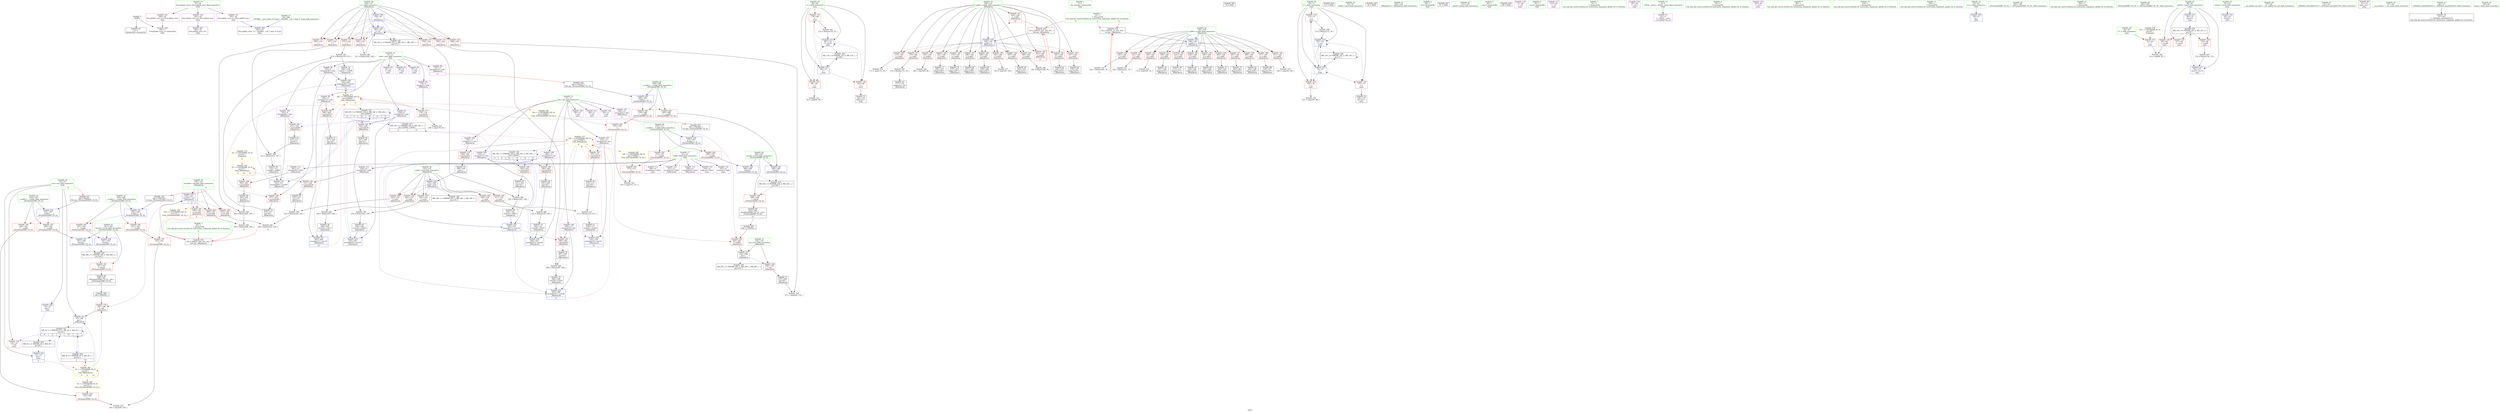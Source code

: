 digraph "SVFG" {
	label="SVFG";

	Node0x5590a588fd80 [shape=record,color=grey,label="{NodeID: 0\nNullPtr}"];
	Node0x5590a588fd80 -> Node0x5590a58b34f0[style=solid];
	Node0x5590a588fd80 -> Node0x5590a58b6ae0[style=solid];
	Node0x5590a58dcc80 [shape=record,color=yellow,style=double,label="{NodeID: 360\n4V_1 = ENCHI(MR_4V_0)\npts\{25 \}\nFun[_ZSt3maxIxERKT_S2_S2_]}"];
	Node0x5590a58dcc80 -> Node0x5590a58b5f90[style=dashed];
	Node0x5590a58b5df0 [shape=record,color=red,label="{NodeID: 194\n351\<--345\n\<--__b.addr\n_ZSt3maxIxERKT_S2_S2_\n}"];
	Node0x5590a58b5df0 -> Node0x5590a58b6060[style=solid];
	Node0x5590a58b28f0 [shape=record,color=purple,label="{NodeID: 111\n106\<--21\narraydecay\<--field\nmain\n}"];
	Node0x5590a58b1370 [shape=record,color=green,label="{NodeID: 28\n68\<--69\ni\<--i_field_insensitive\nmain\n}"];
	Node0x5590a58b1370 -> Node0x5590a58b87b0[style=solid];
	Node0x5590a58b1370 -> Node0x5590a58b8880[style=solid];
	Node0x5590a58b1370 -> Node0x5590a58b8950[style=solid];
	Node0x5590a58b1370 -> Node0x5590a58b6d80[style=solid];
	Node0x5590a58b1370 -> Node0x5590a58b6ff0[style=solid];
	Node0x5590a58c4440 [shape=record,color=grey,label="{NodeID: 305\n242 = Binary(241, 236, )\n}"];
	Node0x5590a58c4440 -> Node0x5590a58b44c0[style=solid];
	Node0x5590a58b75a0 [shape=record,color=blue,label="{NodeID: 222\n152\<--200\nused\<--conv\n_Z6backtriix\n}"];
	Node0x5590a58b75a0 -> Node0x5590a58ba420[style=dashed];
	Node0x5590a58b75a0 -> Node0x5590a58ba4f0[style=dashed];
	Node0x5590a58b75a0 -> Node0x5590a58ba5c0[style=dashed];
	Node0x5590a58b75a0 -> Node0x5590a58ba690[style=dashed];
	Node0x5590a58b75a0 -> Node0x5590a58ba760[style=dashed];
	Node0x5590a58b75a0 -> Node0x5590a58d2650[style=dashed];
	Node0x5590a58b8fd0 [shape=record,color=red,label="{NodeID: 139\n192\<--146\n\<--y.addr\n_Z6backtriix\n}"];
	Node0x5590a58b8fd0 -> Node0x5590a58c5640[style=solid];
	Node0x5590a58b3bd0 [shape=record,color=black,label="{NodeID: 56\n204\<--203\nidxprom12\<--\n_Z6backtriix\n}"];
	Node0x5590a58ba690 [shape=record,color=red,label="{NodeID: 167\n236\<--152\n\<--used\n_Z6backtriix\n}"];
	Node0x5590a58ba690 -> Node0x5590a58c4440[style=solid];
	Node0x5590a58b5290 [shape=record,color=black,label="{NodeID: 84\n312\<--311\nconv67\<--\n_Z6backtriix\n}"];
	Node0x5590a58b5290 -> Node0x5590a58c48c0[style=solid];
	Node0x5590a58a2b80 [shape=record,color=green,label="{NodeID: 1\n7\<--1\n__dso_handle\<--dummyObj\nGlob }"];
	Node0x5590a55413a0 [shape=record,color=black,label="{NodeID: 444\n74 = PHI()\n}"];
	Node0x5590a58b5ec0 [shape=record,color=red,label="{NodeID: 195\n355\<--345\n\<--__b.addr\n_ZSt3maxIxERKT_S2_S2_\n}"];
	Node0x5590a58b5ec0 -> Node0x5590a58bffa0[style=solid];
	Node0x5590a58b29c0 [shape=record,color=purple,label="{NodeID: 112\n227\<--21\narrayidx24\<--field\n_Z6backtriix\n}"];
	Node0x5590a58b1440 [shape=record,color=green,label="{NodeID: 29\n70\<--71\nj\<--j_field_insensitive\nmain\n}"];
	Node0x5590a58b1440 -> Node0x5590a58b8a20[style=solid];
	Node0x5590a58b1440 -> Node0x5590a58b8af0[style=solid];
	Node0x5590a58b1440 -> Node0x5590a58b8bc0[style=solid];
	Node0x5590a58b1440 -> Node0x5590a58b6e50[style=solid];
	Node0x5590a58b1440 -> Node0x5590a58b6f20[style=solid];
	Node0x5590a58c45c0 [shape=record,color=grey,label="{NodeID: 306\n327 = Binary(326, 328, )\n}"];
	Node0x5590a58c45c0 -> Node0x5590a58bfd30[style=solid];
	Node0x5590a58b7670 [shape=record,color=blue,label="{NodeID: 223\n205\<--209\narrayidx13\<--conv16\n_Z6backtriix\n|{<s0>10}}"];
	Node0x5590a58b7670:s0 -> Node0x5590a58dd650[style=dashed,color=red];
	Node0x5590a58b90a0 [shape=record,color=red,label="{NodeID: 140\n203\<--146\n\<--y.addr\n_Z6backtriix\n}"];
	Node0x5590a58b90a0 -> Node0x5590a58b3bd0[style=solid];
	Node0x5590a58b3ca0 [shape=record,color=black,label="{NodeID: 57\n207\<--206\nconv14\<--\n_Z6backtriix\n}"];
	Node0x5590a58b3ca0 -> Node0x5590a58c42c0[style=solid];
	Node0x5590a58ba760 [shape=record,color=red,label="{NodeID: 168\n245\<--152\n\<--used\n_Z6backtriix\n}"];
	Node0x5590a58ba760 -> Node0x5590a58c3b40[style=solid];
	Node0x5590a58b5360 [shape=record,color=black,label="{NodeID: 85\n314\<--313\nconv69\<--add68\n_Z6backtriix\n}"];
	Node0x5590a58b5360 -> Node0x5590a58bfb90[style=solid];
	Node0x5590a58af760 [shape=record,color=green,label="{NodeID: 2\n19\<--1\n\<--dummyObj\nCan only get source location for instruction, argument, global var or function.|{<s0>6|<s1>6|<s2>8}}"];
	Node0x5590a58af760:s0 -> Node0x5590a58f9400[style=solid,color=red];
	Node0x5590a58af760:s1 -> Node0x5590a58f9840[style=solid,color=red];
	Node0x5590a58af760:s2 -> Node0x5590a58f9840[style=solid,color=red];
	Node0x5590a58f8a90 [shape=record,color=black,label="{NodeID: 445\n111 = PHI()\n}"];
	Node0x5590a58b5f90 [shape=record,color=red,label="{NodeID: 196\n350\<--349\n\<--\n_ZSt3maxIxERKT_S2_S2_\n}"];
	Node0x5590a58b5f90 -> Node0x5590a58c6240[style=solid];
	Node0x5590a58b2a90 [shape=record,color=purple,label="{NodeID: 113\n230\<--21\narrayidx26\<--field\n_Z6backtriix\n}"];
	Node0x5590a58b2a90 -> Node0x5590a58bb2c0[style=solid];
	Node0x5590a58b1510 [shape=record,color=green,label="{NodeID: 30\n75\<--76\nscanf\<--scanf_field_insensitive\n}"];
	Node0x5590a58c4740 [shape=record,color=grey,label="{NodeID: 307\n176 = Binary(175, 78, )\n}"];
	Node0x5590a58c4740 -> Node0x5590a58b3960[style=solid];
	Node0x5590a58b7740 [shape=record,color=blue,label="{NodeID: 224\n214\<--218\narrayidx18\<--conv21\n_Z6backtriix\n|{<s0>10}}"];
	Node0x5590a58b7740:s0 -> Node0x5590a58dd730[style=dashed,color=red];
	Node0x5590a58b9170 [shape=record,color=red,label="{NodeID: 141\n220\<--146\n\<--y.addr\n_Z6backtriix\n|{<s0>10}}"];
	Node0x5590a58b9170:s0 -> Node0x5590a58f9400[style=solid,color=red];
	Node0x5590a58b3d70 [shape=record,color=black,label="{NodeID: 58\n209\<--208\nconv16\<--sub15\n_Z6backtriix\n}"];
	Node0x5590a58b3d70 -> Node0x5590a58b7670[style=solid];
	Node0x5590a58ba830 [shape=record,color=red,label="{NodeID: 169\n269\<--154\n\<--lim\n_Z6backtriix\n}"];
	Node0x5590a58ba830 -> Node0x5590a58b49a0[style=solid];
	Node0x5590a58b5430 [shape=record,color=black,label="{NodeID: 86\n318\<--317\nidxprom70\<--\n_Z6backtriix\n}"];
	Node0x5590a58af7f0 [shape=record,color=green,label="{NodeID: 3\n24\<--1\n\<--dummyObj\nCan only get source location for instruction, argument, global var or function.|{<s0>6}}"];
	Node0x5590a58af7f0:s0 -> Node0x5590a58f9a40[style=solid,color=red];
	Node0x5590a58f8b90 [shape=record,color=black,label="{NodeID: 446\n44 = PHI()\n}"];
	Node0x5590a58dcf20 [shape=record,color=yellow,style=double,label="{NodeID: 363\n2V_1 = ENCHI(MR_2V_0)\npts\{22 \}\nFun[_Z6backtriix]|{|<s2>8|<s3>10|<s4>12}}"];
	Node0x5590a58dcf20 -> Node0x5590a58bb2c0[style=dashed];
	Node0x5590a58dcf20 -> Node0x5590a58bb7a0[style=dashed];
	Node0x5590a58dcf20:s2 -> Node0x5590a58dcf20[style=dashed,color=red];
	Node0x5590a58dcf20:s3 -> Node0x5590a58dcf20[style=dashed,color=red];
	Node0x5590a58dcf20:s4 -> Node0x5590a58dcf20[style=dashed,color=red];
	Node0x5590a58b6060 [shape=record,color=red,label="{NodeID: 197\n352\<--351\n\<--\n_ZSt3maxIxERKT_S2_S2_\n}"];
	Node0x5590a58b6060 -> Node0x5590a58c6240[style=solid];
	Node0x5590a58b2b60 [shape=record,color=purple,label="{NodeID: 114\n298\<--21\narrayidx59\<--field\n_Z6backtriix\n}"];
	Node0x5590a58b1610 [shape=record,color=green,label="{NodeID: 31\n125\<--126\n_Z6backtriix\<--_Z6backtriix_field_insensitive\n}"];
	Node0x5590a58c48c0 [shape=record,color=grey,label="{NodeID: 308\n313 = Binary(312, 307, )\n}"];
	Node0x5590a58c48c0 -> Node0x5590a58b5360[style=solid];
	Node0x5590a58b7810 [shape=record,color=blue,label="{NodeID: 225\n239\<--243\narrayidx30\<--conv33\n_Z6backtriix\n}"];
	Node0x5590a58b7810 -> Node0x5590a58d3550[style=dashed];
	Node0x5590a58b9240 [shape=record,color=red,label="{NodeID: 142\n225\<--146\n\<--y.addr\n_Z6backtriix\n}"];
	Node0x5590a58b9240 -> Node0x5590a58b40b0[style=solid];
	Node0x5590a58b3e40 [shape=record,color=black,label="{NodeID: 59\n213\<--212\nidxprom17\<--\n_Z6backtriix\n}"];
	Node0x5590a58ba900 [shape=record,color=red,label="{NodeID: 170\n268\<--156\n\<--i\n_Z6backtriix\n}"];
	Node0x5590a58ba900 -> Node0x5590a58c57c0[style=solid];
	Node0x5590a58b5500 [shape=record,color=black,label="{NodeID: 87\n321\<--320\nconv72\<--\n_Z6backtriix\n}"];
	Node0x5590a58b5500 -> Node0x5590a58c3cc0[style=solid];
	Node0x5590a58af880 [shape=record,color=green,label="{NodeID: 4\n26\<--1\n.str\<--dummyObj\nGlob }"];
	Node0x5590a58f8c90 [shape=record,color=black,label="{NodeID: 447\n91 = PHI()\n}"];
	Node0x5590a58dd030 [shape=record,color=yellow,style=double,label="{NodeID: 364\n4V_1 = ENCHI(MR_4V_0)\npts\{25 \}\nFun[_Z6backtriix]|{|<s4>8|<s5>9|<s6>10}}"];
	Node0x5590a58dd030 -> Node0x5590a58baf80[style=dashed];
	Node0x5590a58dd030 -> Node0x5590a58b74d0[style=dashed];
	Node0x5590a58dd030 -> Node0x5590a58d2150[style=dashed];
	Node0x5590a58dd030 -> Node0x5590a58d8450[style=dashed];
	Node0x5590a58dd030:s4 -> Node0x5590a58dd030[style=dashed,color=red];
	Node0x5590a58dd030:s5 -> Node0x5590a58dcc80[style=dashed,color=red];
	Node0x5590a58dd030:s6 -> Node0x5590a58dd030[style=dashed,color=red];
	Node0x5590a58b6130 [shape=record,color=red,label="{NodeID: 198\n386\<--366\n\<--retval\n_ZSt3minIiERKT_S2_S2_\n}"];
	Node0x5590a58b6130 -> Node0x5590a58b5770[style=solid];
	Node0x5590a58b7c70 [shape=record,color=purple,label="{NodeID: 115\n301\<--21\narrayidx61\<--field\n_Z6backtriix\n}"];
	Node0x5590a58b7c70 -> Node0x5590a58bb7a0[style=solid];
	Node0x5590a58b1710 [shape=record,color=green,label="{NodeID: 32\n131\<--132\nprintf\<--printf_field_insensitive\n}"];
	Node0x5590a58c4a40 [shape=record,color=grey,label="{NodeID: 309\n288 = Binary(287, 282, )\n}"];
	Node0x5590a58c4a40 -> Node0x5590a58b4e80[style=solid];
	Node0x5590a58b78e0 [shape=record,color=blue,label="{NodeID: 226\n248\<--252\narrayidx35\<--conv38\n_Z6backtriix\n}"];
	Node0x5590a58b78e0 -> Node0x5590a58d3a50[style=dashed];
	Node0x5590a58b9310 [shape=record,color=red,label="{NodeID: 143\n237\<--146\n\<--y.addr\n_Z6backtriix\n}"];
	Node0x5590a58b9310 -> Node0x5590a58b4320[style=solid];
	Node0x5590a58b3f10 [shape=record,color=black,label="{NodeID: 60\n216\<--215\nconv19\<--\n_Z6backtriix\n}"];
	Node0x5590a58b3f10 -> Node0x5590a58c5040[style=solid];
	Node0x5590a58ba9d0 [shape=record,color=red,label="{NodeID: 171\n273\<--156\n\<--i\n_Z6backtriix\n}"];
	Node0x5590a58ba9d0 -> Node0x5590a58c4bc0[style=solid];
	Node0x5590a58b55d0 [shape=record,color=black,label="{NodeID: 88\n323\<--322\nconv74\<--add73\n_Z6backtriix\n}"];
	Node0x5590a58b55d0 -> Node0x5590a58bfc60[style=solid];
	Node0x5590a58af910 [shape=record,color=green,label="{NodeID: 5\n28\<--1\n.str.1\<--dummyObj\nGlob }"];
	Node0x5590a58f8d90 [shape=record,color=black,label="{NodeID: 448\n130 = PHI()\n}"];
	Node0x5590a58b6200 [shape=record,color=red,label="{NodeID: 199\n376\<--368\n\<--__a.addr\n_ZSt3minIiERKT_S2_S2_\n}"];
	Node0x5590a58b6200 -> Node0x5590a58b6610[style=solid];
	Node0x5590a58b7d00 [shape=record,color=purple,label="{NodeID: 116\n73\<--26\n\<--.str\nmain\n}"];
	Node0x5590a58b1810 [shape=record,color=green,label="{NodeID: 33\n146\<--147\ny.addr\<--y.addr_field_insensitive\n_Z6backtriix\n}"];
	Node0x5590a58b1810 -> Node0x5590a58b8c90[style=solid];
	Node0x5590a58b1810 -> Node0x5590a58b8d60[style=solid];
	Node0x5590a58b1810 -> Node0x5590a58b8e30[style=solid];
	Node0x5590a58b1810 -> Node0x5590a58b8f00[style=solid];
	Node0x5590a58b1810 -> Node0x5590a58b8fd0[style=solid];
	Node0x5590a58b1810 -> Node0x5590a58b90a0[style=solid];
	Node0x5590a58b1810 -> Node0x5590a58b9170[style=solid];
	Node0x5590a58b1810 -> Node0x5590a58b9240[style=solid];
	Node0x5590a58b1810 -> Node0x5590a58b9310[style=solid];
	Node0x5590a58b1810 -> Node0x5590a58b93e0[style=solid];
	Node0x5590a58b1810 -> Node0x5590a58b94b0[style=solid];
	Node0x5590a58b1810 -> Node0x5590a58b9580[style=solid];
	Node0x5590a58b1810 -> Node0x5590a58b9650[style=solid];
	Node0x5590a58b1810 -> Node0x5590a58b9720[style=solid];
	Node0x5590a58b1810 -> Node0x5590a58b7260[style=solid];
	Node0x5590a58c4bc0 [shape=record,color=grey,label="{NodeID: 310\n279 = Binary(278, 273, )\n}"];
	Node0x5590a58c4bc0 -> Node0x5590a58b4c10[style=solid];
	Node0x5590a58b79b0 [shape=record,color=blue,label="{NodeID: 227\n154\<--264\nlim\<--\n_Z6backtriix\n}"];
	Node0x5590a58b79b0 -> Node0x5590a58ba830[style=dashed];
	Node0x5590a58b79b0 -> Node0x5590a58d2b50[style=dashed];
	Node0x5590a58b93e0 [shape=record,color=red,label="{NodeID: 144\n255\<--146\n\<--y.addr\n_Z6backtriix\n}"];
	Node0x5590a58b93e0 -> Node0x5590a58b4800[style=solid];
	Node0x5590a58b3fe0 [shape=record,color=black,label="{NodeID: 61\n218\<--217\nconv21\<--sub20\n_Z6backtriix\n}"];
	Node0x5590a58b3fe0 -> Node0x5590a58b7740[style=solid];
	Node0x5590a58baaa0 [shape=record,color=red,label="{NodeID: 172\n282\<--156\n\<--i\n_Z6backtriix\n}"];
	Node0x5590a58baaa0 -> Node0x5590a58c4a40[style=solid];
	Node0x5590a58b56a0 [shape=record,color=black,label="{NodeID: 89\n338\<--361\n_ZSt3maxIxERKT_S2_S2__ret\<--\n_ZSt3maxIxERKT_S2_S2_\n|{<s0>9}}"];
	Node0x5590a58b56a0:s0 -> Node0x5590a58f8e90[style=solid,color=blue];
	Node0x5590a58b0150 [shape=record,color=green,label="{NodeID: 6\n30\<--1\n.str.2\<--dummyObj\nGlob }"];
	Node0x5590a58f8e90 [shape=record,color=black,label="{NodeID: 449\n186 = PHI(338, )\n}"];
	Node0x5590a58f8e90 -> Node0x5590a58baf80[style=solid];
	Node0x5590a58b62d0 [shape=record,color=red,label="{NodeID: 200\n383\<--368\n\<--__a.addr\n_ZSt3minIiERKT_S2_S2_\n}"];
	Node0x5590a58b62d0 -> Node0x5590a58c03b0[style=solid];
	Node0x5590a58b7d90 [shape=record,color=purple,label="{NodeID: 117\n110\<--26\n\<--.str\nmain\n}"];
	Node0x5590a58b18e0 [shape=record,color=green,label="{NodeID: 34\n148\<--149\nx.addr\<--x.addr_field_insensitive\n_Z6backtriix\n}"];
	Node0x5590a58b18e0 -> Node0x5590a58b97f0[style=solid];
	Node0x5590a58b18e0 -> Node0x5590a58b98c0[style=solid];
	Node0x5590a58b18e0 -> Node0x5590a58b9990[style=solid];
	Node0x5590a58b18e0 -> Node0x5590a58b9a60[style=solid];
	Node0x5590a58b18e0 -> Node0x5590a58b9b30[style=solid];
	Node0x5590a58b18e0 -> Node0x5590a58b9c00[style=solid];
	Node0x5590a58b18e0 -> Node0x5590a58b9cd0[style=solid];
	Node0x5590a58b18e0 -> Node0x5590a58b9da0[style=solid];
	Node0x5590a58b18e0 -> Node0x5590a58b9e70[style=solid];
	Node0x5590a58b18e0 -> Node0x5590a58b9f40[style=solid];
	Node0x5590a58b18e0 -> Node0x5590a58ba010[style=solid];
	Node0x5590a58b18e0 -> Node0x5590a58ba0e0[style=solid];
	Node0x5590a58b18e0 -> Node0x5590a58b7330[style=solid];
	Node0x5590a58c4d40 [shape=record,color=grey,label="{NodeID: 311\n222 = Binary(221, 78, )\n|{<s0>10}}"];
	Node0x5590a58c4d40:s0 -> Node0x5590a58f9840[style=solid,color=red];
	Node0x5590a58b7a80 [shape=record,color=blue,label="{NodeID: 228\n156\<--24\ni\<--\n_Z6backtriix\n}"];
	Node0x5590a58b7a80 -> Node0x5590a58ba900[style=dashed];
	Node0x5590a58b7a80 -> Node0x5590a58ba9d0[style=dashed];
	Node0x5590a58b7a80 -> Node0x5590a58baaa0[style=dashed];
	Node0x5590a58b7a80 -> Node0x5590a58bab70[style=dashed];
	Node0x5590a58b7a80 -> Node0x5590a58bac40[style=dashed];
	Node0x5590a58b7a80 -> Node0x5590a58bad10[style=dashed];
	Node0x5590a58b7a80 -> Node0x5590a58bade0[style=dashed];
	Node0x5590a58b7a80 -> Node0x5590a58bfd30[style=dashed];
	Node0x5590a58b7a80 -> Node0x5590a58d3050[style=dashed];
	Node0x5590a58b94b0 [shape=record,color=red,label="{NodeID: 145\n274\<--146\n\<--y.addr\n_Z6backtriix\n}"];
	Node0x5590a58b94b0 -> Node0x5590a58b4a70[style=solid];
	Node0x5590a58b40b0 [shape=record,color=black,label="{NodeID: 62\n226\<--225\nidxprom23\<--\n_Z6backtriix\n}"];
	Node0x5590a58bab70 [shape=record,color=red,label="{NodeID: 173\n295\<--156\n\<--i\n_Z6backtriix\n}"];
	Node0x5590a58bab70 -> Node0x5590a58c4140[style=solid];
	Node0x5590a58b5770 [shape=record,color=black,label="{NodeID: 90\n363\<--386\n_ZSt3minIiERKT_S2_S2__ret\<--\n_ZSt3minIiERKT_S2_S2_\n|{<s0>11}}"];
	Node0x5590a58b5770:s0 -> Node0x5590a58f9080[style=solid,color=blue];
	Node0x5590a58b01e0 [shape=record,color=green,label="{NodeID: 7\n33\<--1\n\<--dummyObj\nCan only get source location for instruction, argument, global var or function.}"];
	Node0x5590a58f9080 [shape=record,color=black,label="{NodeID: 450\n261 = PHI(363, )\n}"];
	Node0x5590a58f9080 -> Node0x5590a58bb530[style=solid];
	Node0x5590a58b63a0 [shape=record,color=red,label="{NodeID: 201\n374\<--370\n\<--__b.addr\n_ZSt3minIiERKT_S2_S2_\n}"];
	Node0x5590a58b63a0 -> Node0x5590a58b6540[style=solid];
	Node0x5590a58b7e60 [shape=record,color=purple,label="{NodeID: 118\n84\<--28\n\<--.str.1\nmain\n}"];
	Node0x5590a58b19b0 [shape=record,color=green,label="{NodeID: 35\n150\<--151\nval.addr\<--val.addr_field_insensitive\n_Z6backtriix\n|{|<s4>9}}"];
	Node0x5590a58b19b0 -> Node0x5590a58ba1b0[style=solid];
	Node0x5590a58b19b0 -> Node0x5590a58ba280[style=solid];
	Node0x5590a58b19b0 -> Node0x5590a58ba350[style=solid];
	Node0x5590a58b19b0 -> Node0x5590a58b7400[style=solid];
	Node0x5590a58b19b0:s4 -> Node0x5590a58f92c0[style=solid,color=red];
	Node0x5590a58c4ec0 [shape=record,color=grey,label="{NodeID: 312\n293 = Binary(292, 78, )\n|{<s0>12}}"];
	Node0x5590a58c4ec0:s0 -> Node0x5590a58f9840[style=solid,color=red];
	Node0x5590a58b7b50 [shape=record,color=blue,label="{NodeID: 229\n276\<--280\narrayidx48\<--conv51\n_Z6backtriix\n|{<s0>12}}"];
	Node0x5590a58b7b50:s0 -> Node0x5590a58dd650[style=dashed,color=red];
	Node0x5590a58b9580 [shape=record,color=red,label="{NodeID: 146\n291\<--146\n\<--y.addr\n_Z6backtriix\n|{<s0>12}}"];
	Node0x5590a58b9580:s0 -> Node0x5590a58f9400[style=solid,color=red];
	Node0x5590a58b4180 [shape=record,color=black,label="{NodeID: 63\n229\<--228\nidxprom25\<--\n_Z6backtriix\n}"];
	Node0x5590a58bac40 [shape=record,color=red,label="{NodeID: 174\n307\<--156\n\<--i\n_Z6backtriix\n}"];
	Node0x5590a58bac40 -> Node0x5590a58c48c0[style=solid];
	Node0x5590a58b5840 [shape=record,color=purple,label="{NodeID: 91\n43\<--4\n\<--_ZStL8__ioinit\n__cxx_global_var_init\n}"];
	Node0x5590a58b0270 [shape=record,color=green,label="{NodeID: 8\n78\<--1\n\<--dummyObj\nCan only get source location for instruction, argument, global var or function.}"];
	Node0x5590a58f9180 [shape=record,color=black,label="{NodeID: 451\n339 = PHI(23, )\n0th arg _ZSt3maxIxERKT_S2_S2_ }"];
	Node0x5590a58f9180 -> Node0x5590a58bfe00[style=solid];
	Node0x5590a58b6470 [shape=record,color=red,label="{NodeID: 202\n380\<--370\n\<--__b.addr\n_ZSt3minIiERKT_S2_S2_\n}"];
	Node0x5590a58b6470 -> Node0x5590a58c02e0[style=solid];
	Node0x5590a58b7f30 [shape=record,color=purple,label="{NodeID: 119\n129\<--30\n\<--.str.2\nmain\n}"];
	Node0x5590a58b1a80 [shape=record,color=green,label="{NodeID: 36\n152\<--153\nused\<--used_field_insensitive\n_Z6backtriix\n}"];
	Node0x5590a58b1a80 -> Node0x5590a58ba420[style=solid];
	Node0x5590a58b1a80 -> Node0x5590a58ba4f0[style=solid];
	Node0x5590a58b1a80 -> Node0x5590a58ba5c0[style=solid];
	Node0x5590a58b1a80 -> Node0x5590a58ba690[style=solid];
	Node0x5590a58b1a80 -> Node0x5590a58ba760[style=solid];
	Node0x5590a58b1a80 -> Node0x5590a58b75a0[style=solid];
	Node0x5590a58c5040 [shape=record,color=grey,label="{NodeID: 313\n217 = Binary(216, 211, )\n}"];
	Node0x5590a58c5040 -> Node0x5590a58b3fe0[style=solid];
	Node0x5590a58bfb00 [shape=record,color=blue,label="{NodeID: 230\n285\<--289\narrayidx53\<--conv56\n_Z6backtriix\n|{<s0>12}}"];
	Node0x5590a58bfb00:s0 -> Node0x5590a58dd730[style=dashed,color=red];
	Node0x5590a58b9650 [shape=record,color=red,label="{NodeID: 147\n296\<--146\n\<--y.addr\n_Z6backtriix\n}"];
	Node0x5590a58b9650 -> Node0x5590a58b4f50[style=solid];
	Node0x5590a58b4250 [shape=record,color=black,label="{NodeID: 64\n232\<--231\nconv27\<--\n_Z6backtriix\n}"];
	Node0x5590a58b4250 -> Node0x5590a58c33c0[style=solid];
	Node0x5590a58bad10 [shape=record,color=red,label="{NodeID: 175\n316\<--156\n\<--i\n_Z6backtriix\n}"];
	Node0x5590a58bad10 -> Node0x5590a58c3cc0[style=solid];
	Node0x5590a58b5910 [shape=record,color=purple,label="{NodeID: 92\n85\<--8\n\<--side\nmain\n}"];
	Node0x5590a58b0300 [shape=record,color=green,label="{NodeID: 9\n96\<--1\n\<--dummyObj\nCan only get source location for instruction, argument, global var or function.}"];
	Node0x5590a58f92c0 [shape=record,color=black,label="{NodeID: 452\n340 = PHI(150, )\n1st arg _ZSt3maxIxERKT_S2_S2_ }"];
	Node0x5590a58f92c0 -> Node0x5590a58bfed0[style=solid];
	Node0x5590a58b6540 [shape=record,color=red,label="{NodeID: 203\n375\<--374\n\<--\n_ZSt3minIiERKT_S2_S2_\n}"];
	Node0x5590a58b6540 -> Node0x5590a58c5f40[style=solid];
	Node0x5590a58b8000 [shape=record,color=purple,label="{NodeID: 120\n392\<--32\nllvm.global_ctors_0\<--llvm.global_ctors\nGlob }"];
	Node0x5590a58b8000 -> Node0x5590a58b68e0[style=solid];
	Node0x5590a58b1b50 [shape=record,color=green,label="{NodeID: 37\n154\<--155\nlim\<--lim_field_insensitive\n_Z6backtriix\n}"];
	Node0x5590a58b1b50 -> Node0x5590a58ba830[style=solid];
	Node0x5590a58b1b50 -> Node0x5590a58b79b0[style=solid];
	Node0x5590a58c51c0 [shape=record,color=grey,label="{NodeID: 314\n173 = cmp(172, 19, )\n}"];
	Node0x5590a58bfb90 [shape=record,color=blue,label="{NodeID: 231\n310\<--314\narrayidx66\<--conv69\n_Z6backtriix\n}"];
	Node0x5590a58bfb90 -> Node0x5590a58bb600[style=dashed];
	Node0x5590a58bfb90 -> Node0x5590a58b7b50[style=dashed];
	Node0x5590a58bfb90 -> Node0x5590a58d3550[style=dashed];
	Node0x5590a58b9720 [shape=record,color=red,label="{NodeID: 148\n308\<--146\n\<--y.addr\n_Z6backtriix\n}"];
	Node0x5590a58b9720 -> Node0x5590a58b51c0[style=solid];
	Node0x5590a58b4320 [shape=record,color=black,label="{NodeID: 65\n238\<--237\nidxprom29\<--\n_Z6backtriix\n}"];
	Node0x5590a58bade0 [shape=record,color=red,label="{NodeID: 176\n326\<--156\n\<--i\n_Z6backtriix\n}"];
	Node0x5590a58bade0 -> Node0x5590a58c45c0[style=solid];
	Node0x5590a58b59e0 [shape=record,color=purple,label="{NodeID: 93\n86\<--8\n\<--side\nmain\n}"];
	Node0x5590a58b0390 [shape=record,color=green,label="{NodeID: 10\n123\<--1\n\<--dummyObj\nCan only get source location for instruction, argument, global var or function.}"];
	Node0x5590a58f9400 [shape=record,color=black,label="{NodeID: 453\n143 = PHI(19, 165, 220, 291, )\n0th arg _Z6backtriix }"];
	Node0x5590a58f9400 -> Node0x5590a58b7260[style=solid];
	Node0x5590a58b6610 [shape=record,color=red,label="{NodeID: 204\n377\<--376\n\<--\n_ZSt3minIiERKT_S2_S2_\n}"];
	Node0x5590a58b6610 -> Node0x5590a58c5f40[style=solid];
	Node0x5590a58b80d0 [shape=record,color=purple,label="{NodeID: 121\n393\<--32\nllvm.global_ctors_1\<--llvm.global_ctors\nGlob }"];
	Node0x5590a58b80d0 -> Node0x5590a58b69e0[style=solid];
	Node0x5590a58b1c20 [shape=record,color=green,label="{NodeID: 38\n156\<--157\ni\<--i_field_insensitive\n_Z6backtriix\n}"];
	Node0x5590a58b1c20 -> Node0x5590a58ba900[style=solid];
	Node0x5590a58b1c20 -> Node0x5590a58ba9d0[style=solid];
	Node0x5590a58b1c20 -> Node0x5590a58baaa0[style=solid];
	Node0x5590a58b1c20 -> Node0x5590a58bab70[style=solid];
	Node0x5590a58b1c20 -> Node0x5590a58bac40[style=solid];
	Node0x5590a58b1c20 -> Node0x5590a58bad10[style=solid];
	Node0x5590a58b1c20 -> Node0x5590a58bade0[style=solid];
	Node0x5590a58b1c20 -> Node0x5590a58b7a80[style=solid];
	Node0x5590a58b1c20 -> Node0x5590a58bfd30[style=solid];
	Node0x5590a58c5340 [shape=record,color=grey,label="{NodeID: 315\n170 = cmp(169, 19, )\n}"];
	Node0x5590a58bfc60 [shape=record,color=blue,label="{NodeID: 232\n319\<--323\narrayidx71\<--conv74\n_Z6backtriix\n}"];
	Node0x5590a58bfc60 -> Node0x5590a58bb6d0[style=dashed];
	Node0x5590a58bfc60 -> Node0x5590a58bfb00[style=dashed];
	Node0x5590a58bfc60 -> Node0x5590a58d3a50[style=dashed];
	Node0x5590a58b97f0 [shape=record,color=red,label="{NodeID: 149\n161\<--148\n\<--x.addr\n_Z6backtriix\n}"];
	Node0x5590a58b97f0 -> Node0x5590a58c5940[style=solid];
	Node0x5590a58b43f0 [shape=record,color=black,label="{NodeID: 66\n241\<--240\nconv31\<--\n_Z6backtriix\n}"];
	Node0x5590a58b43f0 -> Node0x5590a58c4440[style=solid];
	Node0x5590a58baeb0 [shape=record,color=red,label="{NodeID: 177\n179\<--178\n\<--arrayidx\n_Z6backtriix\n}"];
	Node0x5590a58baeb0 -> Node0x5590a58c5dc0[style=solid];
	Node0x5590a58b5ab0 [shape=record,color=purple,label="{NodeID: 94\n87\<--8\n\<--side\nmain\n}"];
	Node0x5590a58b0420 [shape=record,color=green,label="{NodeID: 11\n194\<--1\n\<--dummyObj\nCan only get source location for instruction, argument, global var or function.}"];
	Node0x5590a58f9840 [shape=record,color=black,label="{NodeID: 454\n144 = PHI(19, 19, 222, 293, )\n1st arg _Z6backtriix }"];
	Node0x5590a58f9840 -> Node0x5590a58b7330[style=solid];
	Node0x5590a58dd650 [shape=record,color=yellow,style=double,label="{NodeID: 371\n32V_1 = ENCHI(MR_32V_0)\npts\{120000 \}\nFun[_Z6backtriix]|{|<s7>8|<s8>11}}"];
	Node0x5590a58dd650 -> Node0x5590a58baeb0[style=dashed];
	Node0x5590a58dd650 -> Node0x5590a58bb120[style=dashed];
	Node0x5590a58dd650 -> Node0x5590a58bb530[style=dashed];
	Node0x5590a58dd650 -> Node0x5590a58bb600[style=dashed];
	Node0x5590a58dd650 -> Node0x5590a58b7670[style=dashed];
	Node0x5590a58dd650 -> Node0x5590a58b7b50[style=dashed];
	Node0x5590a58dd650 -> Node0x5590a58d3550[style=dashed];
	Node0x5590a58dd650:s7 -> Node0x5590a58dd650[style=dashed,color=red];
	Node0x5590a58dd650:s8 -> Node0x5590a58bbae0[style=dashed,color=red];
	Node0x5590a58b66e0 [shape=record,color=blue,label="{NodeID: 205\n18\<--19\nn\<--\nGlob }"];
	Node0x5590a58b81d0 [shape=record,color=purple,label="{NodeID: 122\n394\<--32\nllvm.global_ctors_2\<--llvm.global_ctors\nGlob }"];
	Node0x5590a58b81d0 -> Node0x5590a58b6ae0[style=solid];
	Node0x5590a58b1cf0 [shape=record,color=green,label="{NodeID: 39\n187\<--188\n_ZSt3maxIxERKT_S2_S2_\<--_ZSt3maxIxERKT_S2_S2__field_insensitive\n}"];
	Node0x5590a58c54c0 [shape=record,color=grey,label="{NodeID: 316\n101 = cmp(100, 96, )\n}"];
	Node0x5590a58bfd30 [shape=record,color=blue,label="{NodeID: 233\n156\<--327\ni\<--inc\n_Z6backtriix\n}"];
	Node0x5590a58bfd30 -> Node0x5590a58ba900[style=dashed];
	Node0x5590a58bfd30 -> Node0x5590a58ba9d0[style=dashed];
	Node0x5590a58bfd30 -> Node0x5590a58baaa0[style=dashed];
	Node0x5590a58bfd30 -> Node0x5590a58bab70[style=dashed];
	Node0x5590a58bfd30 -> Node0x5590a58bac40[style=dashed];
	Node0x5590a58bfd30 -> Node0x5590a58bad10[style=dashed];
	Node0x5590a58bfd30 -> Node0x5590a58bade0[style=dashed];
	Node0x5590a58bfd30 -> Node0x5590a58bfd30[style=dashed];
	Node0x5590a58bfd30 -> Node0x5590a58d3050[style=dashed];
	Node0x5590a58b98c0 [shape=record,color=red,label="{NodeID: 150\n169\<--148\n\<--x.addr\n_Z6backtriix\n}"];
	Node0x5590a58b98c0 -> Node0x5590a58c5340[style=solid];
	Node0x5590a58b44c0 [shape=record,color=black,label="{NodeID: 67\n243\<--242\nconv33\<--add32\n_Z6backtriix\n}"];
	Node0x5590a58b44c0 -> Node0x5590a58b7810[style=solid];
	Node0x5590a58baf80 [shape=record,color=red,label="{NodeID: 178\n189\<--186\n\<--call\n_Z6backtriix\n}"];
	Node0x5590a58baf80 -> Node0x5590a58b74d0[style=solid];
	Node0x5590a58b5b80 [shape=record,color=purple,label="{NodeID: 95\n178\<--8\narrayidx\<--side\n_Z6backtriix\n}"];
	Node0x5590a58b5b80 -> Node0x5590a58baeb0[style=solid];
	Node0x5590a58b04b0 [shape=record,color=green,label="{NodeID: 12\n328\<--1\n\<--dummyObj\nCan only get source location for instruction, argument, global var or function.}"];
	Node0x5590a58f9a40 [shape=record,color=black,label="{NodeID: 455\n145 = PHI(24, 166, 234, 305, )\n2nd arg _Z6backtriix }"];
	Node0x5590a58f9a40 -> Node0x5590a58b7400[style=solid];
	Node0x5590a58dd730 [shape=record,color=yellow,style=double,label="{NodeID: 372\n34V_1 = ENCHI(MR_34V_0)\npts\{170000 \}\nFun[_Z6backtriix]|{|<s7>8|<s8>11}}"];
	Node0x5590a58dd730 -> Node0x5590a58bb050[style=dashed];
	Node0x5590a58dd730 -> Node0x5590a58bb1f0[style=dashed];
	Node0x5590a58dd730 -> Node0x5590a58bb530[style=dashed];
	Node0x5590a58dd730 -> Node0x5590a58bb6d0[style=dashed];
	Node0x5590a58dd730 -> Node0x5590a58b7740[style=dashed];
	Node0x5590a58dd730 -> Node0x5590a58bfb00[style=dashed];
	Node0x5590a58dd730 -> Node0x5590a58d3a50[style=dashed];
	Node0x5590a58dd730:s7 -> Node0x5590a58dd730[style=dashed,color=red];
	Node0x5590a58dd730:s8 -> Node0x5590a58bbbf0[style=dashed,color=red];
	Node0x5590a58b67e0 [shape=record,color=blue,label="{NodeID: 206\n23\<--24\nans\<--\nGlob }"];
	Node0x5590a58b67e0 -> Node0x5590a58da750[style=dashed];
	Node0x5590a58b82d0 [shape=record,color=purple,label="{NodeID: 123\n109\<--21\nadd.ptr\<--field\nmain\n}"];
	Node0x5590a58b1df0 [shape=record,color=green,label="{NodeID: 40\n262\<--263\n_ZSt3minIiERKT_S2_S2_\<--_ZSt3minIiERKT_S2_S2__field_insensitive\n}"];
	Node0x5590a58c5640 [shape=record,color=grey,label="{NodeID: 317\n193 = cmp(192, 194, )\n}"];
	Node0x5590a58bfe00 [shape=record,color=blue,label="{NodeID: 234\n343\<--339\n__a.addr\<--__a\n_ZSt3maxIxERKT_S2_S2_\n}"];
	Node0x5590a58bfe00 -> Node0x5590a58b5c50[style=dashed];
	Node0x5590a58bfe00 -> Node0x5590a58b5d20[style=dashed];
	Node0x5590a58b9990 [shape=record,color=red,label="{NodeID: 151\n196\<--148\n\<--x.addr\n_Z6backtriix\n}"];
	Node0x5590a58b9990 -> Node0x5590a58b3a30[style=solid];
	Node0x5590a58b4590 [shape=record,color=black,label="{NodeID: 68\n247\<--246\nidxprom34\<--\n_Z6backtriix\n}"];
	Node0x5590a58bb050 [shape=record,color=red,label="{NodeID: 179\n199\<--198\n\<--arrayidx11\n_Z6backtriix\n}"];
	Node0x5590a58bb050 -> Node0x5590a58b3b00[style=solid];
	Node0x5590a58b2ce0 [shape=record,color=purple,label="{NodeID: 96\n205\<--8\narrayidx13\<--side\n_Z6backtriix\n}"];
	Node0x5590a58b2ce0 -> Node0x5590a58bb120[style=solid];
	Node0x5590a58b2ce0 -> Node0x5590a58b7670[style=solid];
	Node0x5590a58b0540 [shape=record,color=green,label="{NodeID: 13\n4\<--6\n_ZStL8__ioinit\<--_ZStL8__ioinit_field_insensitive\nGlob }"];
	Node0x5590a58b0540 -> Node0x5590a58b5840[style=solid];
	Node0x5590a58f9c40 [shape=record,color=black,label="{NodeID: 456\n364 = PHI(257, )\n0th arg _ZSt3minIiERKT_S2_S2_ }"];
	Node0x5590a58f9c40 -> Node0x5590a58c0140[style=solid];
	Node0x5590a58dd810 [shape=record,color=yellow,style=double,label="{NodeID: 373\n2V_1 = ENCHI(MR_2V_0)\npts\{22 \}\nFun[main]|{<s0>6}}"];
	Node0x5590a58dd810:s0 -> Node0x5590a58dcf20[style=dashed,color=red];
	Node0x5590a58b68e0 [shape=record,color=blue,label="{NodeID: 207\n392\<--33\nllvm.global_ctors_0\<--\nGlob }"];
	Node0x5590a58b83a0 [shape=record,color=red,label="{NodeID: 124\n128\<--23\n\<--ans\nmain\n}"];
	Node0x5590a58b1ef0 [shape=record,color=green,label="{NodeID: 41\n341\<--342\nretval\<--retval_field_insensitive\n_ZSt3maxIxERKT_S2_S2_\n}"];
	Node0x5590a58b1ef0 -> Node0x5590a58bba10[style=solid];
	Node0x5590a58b1ef0 -> Node0x5590a58bffa0[style=solid];
	Node0x5590a58b1ef0 -> Node0x5590a58c0070[style=solid];
	Node0x5590a58c57c0 [shape=record,color=grey,label="{NodeID: 318\n271 = cmp(268, 270, )\n}"];
	Node0x5590a58bfed0 [shape=record,color=blue,label="{NodeID: 235\n345\<--340\n__b.addr\<--__b\n_ZSt3maxIxERKT_S2_S2_\n}"];
	Node0x5590a58bfed0 -> Node0x5590a58b5df0[style=dashed];
	Node0x5590a58bfed0 -> Node0x5590a58b5ec0[style=dashed];
	Node0x5590a58b9a60 [shape=record,color=red,label="{NodeID: 152\n212\<--148\n\<--x.addr\n_Z6backtriix\n}"];
	Node0x5590a58b9a60 -> Node0x5590a58b3e40[style=solid];
	Node0x5590a58b4660 [shape=record,color=black,label="{NodeID: 69\n250\<--249\nconv36\<--\n_Z6backtriix\n}"];
	Node0x5590a58b4660 -> Node0x5590a58c3b40[style=solid];
	Node0x5590a58d8450 [shape=record,color=black,label="{NodeID: 346\nMR_4V_8 = PHI(MR_4V_9, MR_4V_1, )\npts\{25 \}\n|{|<s1>12}}"];
	Node0x5590a58d8450 -> Node0x5590a58d2150[style=dashed];
	Node0x5590a58d8450:s1 -> Node0x5590a58dd030[style=dashed,color=red];
	Node0x5590a58bb120 [shape=record,color=red,label="{NodeID: 180\n206\<--205\n\<--arrayidx13\n_Z6backtriix\n}"];
	Node0x5590a58bb120 -> Node0x5590a58b3ca0[style=solid];
	Node0x5590a58b2db0 [shape=record,color=purple,label="{NodeID: 97\n239\<--8\narrayidx30\<--side\n_Z6backtriix\n}"];
	Node0x5590a58b2db0 -> Node0x5590a58bb390[style=solid];
	Node0x5590a58b2db0 -> Node0x5590a58b7810[style=solid];
	Node0x5590a58b0600 [shape=record,color=green,label="{NodeID: 14\n8\<--12\nside\<--side_field_insensitive\nGlob }"];
	Node0x5590a58b0600 -> Node0x5590a58b5910[style=solid];
	Node0x5590a58b0600 -> Node0x5590a58b59e0[style=solid];
	Node0x5590a58b0600 -> Node0x5590a58b5ab0[style=solid];
	Node0x5590a58b0600 -> Node0x5590a58b5b80[style=solid];
	Node0x5590a58b0600 -> Node0x5590a58b2ce0[style=solid];
	Node0x5590a58b0600 -> Node0x5590a58b2db0[style=solid];
	Node0x5590a58b0600 -> Node0x5590a58b2e80[style=solid];
	Node0x5590a58b0600 -> Node0x5590a58b2f50[style=solid];
	Node0x5590a58b0600 -> Node0x5590a58b3020[style=solid];
	Node0x5590a58f9d50 [shape=record,color=black,label="{NodeID: 457\n365 = PHI(260, )\n1st arg _ZSt3minIiERKT_S2_S2_ }"];
	Node0x5590a58f9d50 -> Node0x5590a58c0210[style=solid];
	Node0x5590a58b69e0 [shape=record,color=blue,label="{NodeID: 208\n393\<--34\nllvm.global_ctors_1\<--_GLOBAL__sub_I_xhae_0_0.cpp\nGlob }"];
	Node0x5590a58b8470 [shape=record,color=red,label="{NodeID: 125\n81\<--64\n\<--T\nmain\n}"];
	Node0x5590a58b8470 -> Node0x5590a58c5ac0[style=solid];
	Node0x5590a58b1fc0 [shape=record,color=green,label="{NodeID: 42\n343\<--344\n__a.addr\<--__a.addr_field_insensitive\n_ZSt3maxIxERKT_S2_S2_\n}"];
	Node0x5590a58b1fc0 -> Node0x5590a58b5c50[style=solid];
	Node0x5590a58b1fc0 -> Node0x5590a58b5d20[style=solid];
	Node0x5590a58b1fc0 -> Node0x5590a58bfe00[style=solid];
	Node0x5590a58c5940 [shape=record,color=grey,label="{NodeID: 319\n162 = cmp(161, 96, )\n}"];
	Node0x5590a58bffa0 [shape=record,color=blue,label="{NodeID: 236\n341\<--355\nretval\<--\n_ZSt3maxIxERKT_S2_S2_\n}"];
	Node0x5590a58bffa0 -> Node0x5590a58d1c50[style=dashed];
	Node0x5590a58b9b30 [shape=record,color=red,label="{NodeID: 153\n221\<--148\n\<--x.addr\n_Z6backtriix\n}"];
	Node0x5590a58b9b30 -> Node0x5590a58c4d40[style=solid];
	Node0x5590a58b4730 [shape=record,color=black,label="{NodeID: 70\n252\<--251\nconv38\<--add37\n_Z6backtriix\n}"];
	Node0x5590a58b4730 -> Node0x5590a58b78e0[style=solid];
	Node0x5590a58bb1f0 [shape=record,color=red,label="{NodeID: 181\n215\<--214\n\<--arrayidx18\n_Z6backtriix\n}"];
	Node0x5590a58bb1f0 -> Node0x5590a58b3f10[style=solid];
	Node0x5590a58b2e80 [shape=record,color=purple,label="{NodeID: 98\n257\<--8\narrayidx41\<--side\n_Z6backtriix\n|{<s0>11}}"];
	Node0x5590a58b2e80:s0 -> Node0x5590a58f9c40[style=solid,color=red];
	Node0x5590a58b0700 [shape=record,color=green,label="{NodeID: 15\n13\<--17\nbot\<--bot_field_insensitive\nGlob }"];
	Node0x5590a58b0700 -> Node0x5590a58b30f0[style=solid];
	Node0x5590a58b0700 -> Node0x5590a58b31c0[style=solid];
	Node0x5590a58b0700 -> Node0x5590a58b3290[style=solid];
	Node0x5590a58b0700 -> Node0x5590a58b3360[style=solid];
	Node0x5590a58b0700 -> Node0x5590a58b3430[style=solid];
	Node0x5590a58b0700 -> Node0x5590a58b24e0[style=solid];
	Node0x5590a58b0700 -> Node0x5590a58b25b0[style=solid];
	Node0x5590a58b0700 -> Node0x5590a58b2680[style=solid];
	Node0x5590a58b0700 -> Node0x5590a58b2750[style=solid];
	Node0x5590a58b6ae0 [shape=record,color=blue, style = dotted,label="{NodeID: 209\n394\<--3\nllvm.global_ctors_2\<--dummyVal\nGlob }"];
	Node0x5590a58b8540 [shape=record,color=red,label="{NodeID: 126\n80\<--66\n\<--caseN\nmain\n}"];
	Node0x5590a58b8540 -> Node0x5590a58c5ac0[style=solid];
	Node0x5590a58b2090 [shape=record,color=green,label="{NodeID: 43\n345\<--346\n__b.addr\<--__b.addr_field_insensitive\n_ZSt3maxIxERKT_S2_S2_\n}"];
	Node0x5590a58b2090 -> Node0x5590a58b5df0[style=solid];
	Node0x5590a58b2090 -> Node0x5590a58b5ec0[style=solid];
	Node0x5590a58b2090 -> Node0x5590a58bfed0[style=solid];
	Node0x5590a58c5ac0 [shape=record,color=grey,label="{NodeID: 320\n82 = cmp(80, 81, )\n}"];
	Node0x5590a58c0070 [shape=record,color=blue,label="{NodeID: 237\n341\<--358\nretval\<--\n_ZSt3maxIxERKT_S2_S2_\n}"];
	Node0x5590a58c0070 -> Node0x5590a58d1c50[style=dashed];
	Node0x5590a58b9c00 [shape=record,color=red,label="{NodeID: 154\n228\<--148\n\<--x.addr\n_Z6backtriix\n}"];
	Node0x5590a58b9c00 -> Node0x5590a58b4180[style=solid];
	Node0x5590a58b4800 [shape=record,color=black,label="{NodeID: 71\n256\<--255\nidxprom40\<--\n_Z6backtriix\n}"];
	Node0x5590a58bb2c0 [shape=record,color=red,label="{NodeID: 182\n231\<--230\n\<--arrayidx26\n_Z6backtriix\n}"];
	Node0x5590a58bb2c0 -> Node0x5590a58b4250[style=solid];
	Node0x5590a58b2f50 [shape=record,color=purple,label="{NodeID: 99\n276\<--8\narrayidx48\<--side\n_Z6backtriix\n}"];
	Node0x5590a58b2f50 -> Node0x5590a58bb600[style=solid];
	Node0x5590a58b2f50 -> Node0x5590a58b7b50[style=solid];
	Node0x5590a58b0800 [shape=record,color=green,label="{NodeID: 16\n18\<--20\nn\<--n_field_insensitive\nGlob }"];
	Node0x5590a58b0800 -> Node0x5590a58b66e0[style=solid];
	Node0x5590a58ddae0 [shape=record,color=yellow,style=double,label="{NodeID: 376\n8V_1 = ENCHI(MR_8V_0)\npts\{65 \}\nFun[main]}"];
	Node0x5590a58ddae0 -> Node0x5590a58b8470[style=dashed];
	Node0x5590a58b6be0 [shape=record,color=blue,label="{NodeID: 210\n62\<--19\nretval\<--\nmain\n}"];
	Node0x5590a58b8610 [shape=record,color=red,label="{NodeID: 127\n127\<--66\n\<--caseN\nmain\n}"];
	Node0x5590a58b2160 [shape=record,color=green,label="{NodeID: 44\n366\<--367\nretval\<--retval_field_insensitive\n_ZSt3minIiERKT_S2_S2_\n}"];
	Node0x5590a58b2160 -> Node0x5590a58b6130[style=solid];
	Node0x5590a58b2160 -> Node0x5590a58c02e0[style=solid];
	Node0x5590a58b2160 -> Node0x5590a58c03b0[style=solid];
	Node0x5590a58c5c40 [shape=record,color=grey,label="{NodeID: 321\n95 = cmp(94, 96, )\n}"];
	Node0x5590a58c0140 [shape=record,color=blue,label="{NodeID: 238\n368\<--364\n__a.addr\<--__a\n_ZSt3minIiERKT_S2_S2_\n}"];
	Node0x5590a58c0140 -> Node0x5590a58b6200[style=dashed];
	Node0x5590a58c0140 -> Node0x5590a58b62d0[style=dashed];
	Node0x5590a58b9cd0 [shape=record,color=red,label="{NodeID: 155\n246\<--148\n\<--x.addr\n_Z6backtriix\n}"];
	Node0x5590a58b9cd0 -> Node0x5590a58b4590[style=solid];
	Node0x5590a58b48d0 [shape=record,color=black,label="{NodeID: 72\n259\<--258\nidxprom42\<--\n_Z6backtriix\n}"];
	Node0x5590a58bb390 [shape=record,color=red,label="{NodeID: 183\n240\<--239\n\<--arrayidx30\n_Z6backtriix\n}"];
	Node0x5590a58bb390 -> Node0x5590a58b43f0[style=solid];
	Node0x5590a58b3020 [shape=record,color=purple,label="{NodeID: 100\n310\<--8\narrayidx66\<--side\n_Z6backtriix\n}"];
	Node0x5590a58b3020 -> Node0x5590a58bb870[style=solid];
	Node0x5590a58b3020 -> Node0x5590a58bfb90[style=solid];
	Node0x5590a58b0900 [shape=record,color=green,label="{NodeID: 17\n21\<--22\nfield\<--field_field_insensitive\nGlob }"];
	Node0x5590a58b0900 -> Node0x5590a58b2820[style=solid];
	Node0x5590a58b0900 -> Node0x5590a58b28f0[style=solid];
	Node0x5590a58b0900 -> Node0x5590a58b29c0[style=solid];
	Node0x5590a58b0900 -> Node0x5590a58b2a90[style=solid];
	Node0x5590a58b0900 -> Node0x5590a58b2b60[style=solid];
	Node0x5590a58b0900 -> Node0x5590a58b7c70[style=solid];
	Node0x5590a58b0900 -> Node0x5590a58b82d0[style=solid];
	Node0x5590a58c33c0 [shape=record,color=grey,label="{NodeID: 294\n233 = Binary(224, 232, )\n}"];
	Node0x5590a58c33c0 -> Node0x5590a58c3540[style=solid];
	Node0x5590a58b6cb0 [shape=record,color=blue,label="{NodeID: 211\n66\<--78\ncaseN\<--\nmain\n}"];
	Node0x5590a58b6cb0 -> Node0x5590a58dac50[style=dashed];
	Node0x5590a58b86e0 [shape=record,color=red,label="{NodeID: 128\n134\<--66\n\<--caseN\nmain\n}"];
	Node0x5590a58b86e0 -> Node0x5590a58c3840[style=solid];
	Node0x5590a58b2230 [shape=record,color=green,label="{NodeID: 45\n368\<--369\n__a.addr\<--__a.addr_field_insensitive\n_ZSt3minIiERKT_S2_S2_\n}"];
	Node0x5590a58b2230 -> Node0x5590a58b6200[style=solid];
	Node0x5590a58b2230 -> Node0x5590a58b62d0[style=solid];
	Node0x5590a58b2230 -> Node0x5590a58c0140[style=solid];
	Node0x5590a58c5dc0 [shape=record,color=grey,label="{NodeID: 322\n180 = cmp(179, 19, )\n}"];
	Node0x5590a58c0210 [shape=record,color=blue,label="{NodeID: 239\n370\<--365\n__b.addr\<--__b\n_ZSt3minIiERKT_S2_S2_\n}"];
	Node0x5590a58c0210 -> Node0x5590a58b63a0[style=dashed];
	Node0x5590a58c0210 -> Node0x5590a58b6470[style=dashed];
	Node0x5590a58b9da0 [shape=record,color=red,label="{NodeID: 156\n258\<--148\n\<--x.addr\n_Z6backtriix\n}"];
	Node0x5590a58b9da0 -> Node0x5590a58b48d0[style=solid];
	Node0x5590a58b49a0 [shape=record,color=black,label="{NodeID: 73\n270\<--269\nconv45\<--\n_Z6backtriix\n}"];
	Node0x5590a58b49a0 -> Node0x5590a58c57c0[style=solid];
	Node0x5590a58bb460 [shape=record,color=red,label="{NodeID: 184\n249\<--248\n\<--arrayidx35\n_Z6backtriix\n}"];
	Node0x5590a58bb460 -> Node0x5590a58b4660[style=solid];
	Node0x5590a58b30f0 [shape=record,color=purple,label="{NodeID: 101\n88\<--13\n\<--bot\nmain\n}"];
	Node0x5590a58b0a00 [shape=record,color=green,label="{NodeID: 18\n23\<--25\nans\<--ans_field_insensitive\nGlob |{|<s4>9}}"];
	Node0x5590a58b0a00 -> Node0x5590a58b83a0[style=solid];
	Node0x5590a58b0a00 -> Node0x5590a58b67e0[style=solid];
	Node0x5590a58b0a00 -> Node0x5590a58b70c0[style=solid];
	Node0x5590a58b0a00 -> Node0x5590a58b74d0[style=solid];
	Node0x5590a58b0a00:s4 -> Node0x5590a58f9180[style=solid,color=red];
	Node0x5590a58c3540 [shape=record,color=grey,label="{NodeID: 295\n234 = Binary(223, 233, )\n|{<s0>10}}"];
	Node0x5590a58c3540:s0 -> Node0x5590a58f9a40[style=solid,color=red];
	Node0x5590a58b6d80 [shape=record,color=blue,label="{NodeID: 212\n68\<--19\ni\<--\nmain\n}"];
	Node0x5590a58b6d80 -> Node0x5590a58b87b0[style=dashed];
	Node0x5590a58b6d80 -> Node0x5590a58b8880[style=dashed];
	Node0x5590a58b6d80 -> Node0x5590a58b8950[style=dashed];
	Node0x5590a58b6d80 -> Node0x5590a58b6ff0[style=dashed];
	Node0x5590a58b6d80 -> Node0x5590a58db150[style=dashed];
	Node0x5590a58b87b0 [shape=record,color=red,label="{NodeID: 129\n94\<--68\n\<--i\nmain\n}"];
	Node0x5590a58b87b0 -> Node0x5590a58c5c40[style=solid];
	Node0x5590a58b2300 [shape=record,color=green,label="{NodeID: 46\n370\<--371\n__b.addr\<--__b.addr_field_insensitive\n_ZSt3minIiERKT_S2_S2_\n}"];
	Node0x5590a58b2300 -> Node0x5590a58b63a0[style=solid];
	Node0x5590a58b2300 -> Node0x5590a58b6470[style=solid];
	Node0x5590a58b2300 -> Node0x5590a58c0210[style=solid];
	Node0x5590a58c5f40 [shape=record,color=grey,label="{NodeID: 323\n378 = cmp(375, 377, )\n}"];
	Node0x5590a58c02e0 [shape=record,color=blue,label="{NodeID: 240\n366\<--380\nretval\<--\n_ZSt3minIiERKT_S2_S2_\n}"];
	Node0x5590a58c02e0 -> Node0x5590a58da250[style=dashed];
	Node0x5590a58b9e70 [shape=record,color=red,label="{NodeID: 157\n283\<--148\n\<--x.addr\n_Z6backtriix\n}"];
	Node0x5590a58b9e70 -> Node0x5590a58b4ce0[style=solid];
	Node0x5590a58b4a70 [shape=record,color=black,label="{NodeID: 74\n275\<--274\nidxprom47\<--\n_Z6backtriix\n}"];
	Node0x5590a58bb530 [shape=record,color=red,label="{NodeID: 185\n264\<--261\n\<--call44\n_Z6backtriix\n}"];
	Node0x5590a58bb530 -> Node0x5590a58b79b0[style=solid];
	Node0x5590a58b31c0 [shape=record,color=purple,label="{NodeID: 102\n89\<--13\n\<--bot\nmain\n}"];
	Node0x5590a58b0b00 [shape=record,color=green,label="{NodeID: 19\n32\<--36\nllvm.global_ctors\<--llvm.global_ctors_field_insensitive\nGlob }"];
	Node0x5590a58b0b00 -> Node0x5590a58b8000[style=solid];
	Node0x5590a58b0b00 -> Node0x5590a58b80d0[style=solid];
	Node0x5590a58b0b00 -> Node0x5590a58b81d0[style=solid];
	Node0x5590a58c36c0 [shape=record,color=grey,label="{NodeID: 296\n165 = Binary(164, 78, )\n|{<s0>8}}"];
	Node0x5590a58c36c0:s0 -> Node0x5590a58f9400[style=solid,color=red];
	Node0x5590a58b6e50 [shape=record,color=blue,label="{NodeID: 213\n70\<--19\nj\<--\nmain\n}"];
	Node0x5590a58b6e50 -> Node0x5590a58b8a20[style=dashed];
	Node0x5590a58b6e50 -> Node0x5590a58b8af0[style=dashed];
	Node0x5590a58b6e50 -> Node0x5590a58b8bc0[style=dashed];
	Node0x5590a58b6e50 -> Node0x5590a58b6e50[style=dashed];
	Node0x5590a58b6e50 -> Node0x5590a58b6f20[style=dashed];
	Node0x5590a58b6e50 -> Node0x5590a58db650[style=dashed];
	Node0x5590a58b8880 [shape=record,color=red,label="{NodeID: 130\n103\<--68\n\<--i\nmain\n}"];
	Node0x5590a58b8880 -> Node0x5590a58b37c0[style=solid];
	Node0x5590a58b23d0 [shape=record,color=green,label="{NodeID: 47\n34\<--388\n_GLOBAL__sub_I_xhae_0_0.cpp\<--_GLOBAL__sub_I_xhae_0_0.cpp_field_insensitive\n}"];
	Node0x5590a58b23d0 -> Node0x5590a58b69e0[style=solid];
	Node0x5590a58c60c0 [shape=record,color=grey,label="{NodeID: 324\n184 = cmp(183, 96, )\n}"];
	Node0x5590a58c03b0 [shape=record,color=blue,label="{NodeID: 241\n366\<--383\nretval\<--\n_ZSt3minIiERKT_S2_S2_\n}"];
	Node0x5590a58c03b0 -> Node0x5590a58da250[style=dashed];
	Node0x5590a58b9f40 [shape=record,color=red,label="{NodeID: 158\n292\<--148\n\<--x.addr\n_Z6backtriix\n}"];
	Node0x5590a58b9f40 -> Node0x5590a58c4ec0[style=solid];
	Node0x5590a58b4b40 [shape=record,color=black,label="{NodeID: 75\n278\<--277\nconv49\<--\n_Z6backtriix\n}"];
	Node0x5590a58b4b40 -> Node0x5590a58c4bc0[style=solid];
	Node0x5590a58da250 [shape=record,color=black,label="{NodeID: 352\nMR_44V_3 = PHI(MR_44V_4, MR_44V_2, )\npts\{367 \}\n}"];
	Node0x5590a58da250 -> Node0x5590a58b6130[style=dashed];
	Node0x5590a58bb600 [shape=record,color=red,label="{NodeID: 186\n277\<--276\n\<--arrayidx48\n_Z6backtriix\n}"];
	Node0x5590a58bb600 -> Node0x5590a58b4b40[style=solid];
	Node0x5590a58b3290 [shape=record,color=purple,label="{NodeID: 103\n90\<--13\n\<--bot\nmain\n}"];
	Node0x5590a58b0c00 [shape=record,color=green,label="{NodeID: 20\n37\<--38\n__cxx_global_var_init\<--__cxx_global_var_init_field_insensitive\n}"];
	Node0x5590a58c3840 [shape=record,color=grey,label="{NodeID: 297\n135 = Binary(134, 78, )\n}"];
	Node0x5590a58c3840 -> Node0x5590a58b7190[style=solid];
	Node0x5590a58b6f20 [shape=record,color=blue,label="{NodeID: 214\n70\<--114\nj\<--inc\nmain\n}"];
	Node0x5590a58b6f20 -> Node0x5590a58b8a20[style=dashed];
	Node0x5590a58b6f20 -> Node0x5590a58b8af0[style=dashed];
	Node0x5590a58b6f20 -> Node0x5590a58b8bc0[style=dashed];
	Node0x5590a58b6f20 -> Node0x5590a58b6e50[style=dashed];
	Node0x5590a58b6f20 -> Node0x5590a58b6f20[style=dashed];
	Node0x5590a58b6f20 -> Node0x5590a58db650[style=dashed];
	Node0x5590a58b8950 [shape=record,color=red,label="{NodeID: 131\n118\<--68\n\<--i\nmain\n}"];
	Node0x5590a58b8950 -> Node0x5590a58c3e40[style=solid];
	Node0x5590a58b34f0 [shape=record,color=black,label="{NodeID: 48\n2\<--3\ndummyVal\<--dummyVal\n}"];
	Node0x5590a58c6240 [shape=record,color=grey,label="{NodeID: 325\n353 = cmp(350, 352, )\n}"];
	Node0x5590a58ba010 [shape=record,color=red,label="{NodeID: 159\n299\<--148\n\<--x.addr\n_Z6backtriix\n}"];
	Node0x5590a58ba010 -> Node0x5590a58b5020[style=solid];
	Node0x5590a58b4c10 [shape=record,color=black,label="{NodeID: 76\n280\<--279\nconv51\<--sub50\n_Z6backtriix\n}"];
	Node0x5590a58b4c10 -> Node0x5590a58b7b50[style=solid];
	Node0x5590a58da750 [shape=record,color=black,label="{NodeID: 353\nMR_4V_2 = PHI(MR_4V_4, MR_4V_1, )\npts\{25 \}\n}"];
	Node0x5590a58da750 -> Node0x5590a58b70c0[style=dashed];
	Node0x5590a58bb6d0 [shape=record,color=red,label="{NodeID: 187\n286\<--285\n\<--arrayidx53\n_Z6backtriix\n}"];
	Node0x5590a58bb6d0 -> Node0x5590a58b4db0[style=solid];
	Node0x5590a58b3360 [shape=record,color=purple,label="{NodeID: 104\n198\<--13\narrayidx11\<--bot\n_Z6backtriix\n}"];
	Node0x5590a58b3360 -> Node0x5590a58bb050[style=solid];
	Node0x5590a58b0d00 [shape=record,color=green,label="{NodeID: 21\n41\<--42\n_ZNSt8ios_base4InitC1Ev\<--_ZNSt8ios_base4InitC1Ev_field_insensitive\n}"];
	Node0x5590a58c39c0 [shape=record,color=grey,label="{NodeID: 298\n114 = Binary(113, 78, )\n}"];
	Node0x5590a58c39c0 -> Node0x5590a58b6f20[style=solid];
	Node0x5590a58b6ff0 [shape=record,color=blue,label="{NodeID: 215\n68\<--119\ni\<--inc10\nmain\n}"];
	Node0x5590a58b6ff0 -> Node0x5590a58b87b0[style=dashed];
	Node0x5590a58b6ff0 -> Node0x5590a58b8880[style=dashed];
	Node0x5590a58b6ff0 -> Node0x5590a58b8950[style=dashed];
	Node0x5590a58b6ff0 -> Node0x5590a58b6ff0[style=dashed];
	Node0x5590a58b6ff0 -> Node0x5590a58db150[style=dashed];
	Node0x5590a58b8a20 [shape=record,color=red,label="{NodeID: 132\n100\<--70\n\<--j\nmain\n}"];
	Node0x5590a58b8a20 -> Node0x5590a58c54c0[style=solid];
	Node0x5590a58b35f0 [shape=record,color=black,label="{NodeID: 49\n61\<--19\nmain_ret\<--\nmain\n}"];
	Node0x5590a58d1c50 [shape=record,color=black,label="{NodeID: 326\nMR_38V_3 = PHI(MR_38V_4, MR_38V_2, )\npts\{342 \}\n}"];
	Node0x5590a58d1c50 -> Node0x5590a58bba10[style=dashed];
	Node0x5590a58ba0e0 [shape=record,color=red,label="{NodeID: 160\n317\<--148\n\<--x.addr\n_Z6backtriix\n}"];
	Node0x5590a58ba0e0 -> Node0x5590a58b5430[style=solid];
	Node0x5590a58b4ce0 [shape=record,color=black,label="{NodeID: 77\n284\<--283\nidxprom52\<--\n_Z6backtriix\n}"];
	Node0x5590a58dac50 [shape=record,color=black,label="{NodeID: 354\nMR_10V_3 = PHI(MR_10V_4, MR_10V_2, )\npts\{67 \}\n}"];
	Node0x5590a58dac50 -> Node0x5590a58b8540[style=dashed];
	Node0x5590a58dac50 -> Node0x5590a58b8610[style=dashed];
	Node0x5590a58dac50 -> Node0x5590a58b86e0[style=dashed];
	Node0x5590a58dac50 -> Node0x5590a58b7190[style=dashed];
	Node0x5590a58bb7a0 [shape=record,color=red,label="{NodeID: 188\n302\<--301\n\<--arrayidx61\n_Z6backtriix\n}"];
	Node0x5590a58bb7a0 -> Node0x5590a58b50f0[style=solid];
	Node0x5590a58b3430 [shape=record,color=purple,label="{NodeID: 105\n214\<--13\narrayidx18\<--bot\n_Z6backtriix\n}"];
	Node0x5590a58b3430 -> Node0x5590a58bb1f0[style=solid];
	Node0x5590a58b3430 -> Node0x5590a58b7740[style=solid];
	Node0x5590a58b0e00 [shape=record,color=green,label="{NodeID: 22\n47\<--48\n__cxa_atexit\<--__cxa_atexit_field_insensitive\n}"];
	Node0x5590a58c3b40 [shape=record,color=grey,label="{NodeID: 299\n251 = Binary(250, 245, )\n}"];
	Node0x5590a58c3b40 -> Node0x5590a58b4730[style=solid];
	Node0x5590a58b70c0 [shape=record,color=blue,label="{NodeID: 216\n23\<--123\nans\<--\nmain\n|{<s0>6}}"];
	Node0x5590a58b70c0:s0 -> Node0x5590a58dd030[style=dashed,color=red];
	Node0x5590a58b8af0 [shape=record,color=red,label="{NodeID: 133\n107\<--70\n\<--j\nmain\n}"];
	Node0x5590a58b8af0 -> Node0x5590a58b3890[style=solid];
	Node0x5590a58b36c0 [shape=record,color=black,label="{NodeID: 50\n45\<--46\n\<--_ZNSt8ios_base4InitD1Ev\nCan only get source location for instruction, argument, global var or function.}"];
	Node0x5590a58d2150 [shape=record,color=black,label="{NodeID: 327\nMR_4V_3 = PHI(MR_4V_5, MR_4V_2, MR_4V_1, )\npts\{25 \}\n|{<s0>6|<s1>6|<s2>8|<s3>10|<s4>12}}"];
	Node0x5590a58d2150:s0 -> Node0x5590a58b83a0[style=dashed,color=blue];
	Node0x5590a58d2150:s1 -> Node0x5590a58da750[style=dashed,color=blue];
	Node0x5590a58d2150:s2 -> Node0x5590a58d2150[style=dashed,color=blue];
	Node0x5590a58d2150:s3 -> Node0x5590a58d2150[style=dashed,color=blue];
	Node0x5590a58d2150:s4 -> Node0x5590a58d8450[style=dashed,color=blue];
	Node0x5590a58ba1b0 [shape=record,color=red,label="{NodeID: 161\n166\<--150\n\<--val.addr\n_Z6backtriix\n|{<s0>8}}"];
	Node0x5590a58ba1b0:s0 -> Node0x5590a58f9a40[style=solid,color=red];
	Node0x5590a58b4db0 [shape=record,color=black,label="{NodeID: 78\n287\<--286\nconv54\<--\n_Z6backtriix\n}"];
	Node0x5590a58b4db0 -> Node0x5590a58c4a40[style=solid];
	Node0x5590a58db150 [shape=record,color=black,label="{NodeID: 355\nMR_12V_2 = PHI(MR_12V_4, MR_12V_1, )\npts\{69 \}\n}"];
	Node0x5590a58db150 -> Node0x5590a58b6d80[style=dashed];
	Node0x5590a58bb870 [shape=record,color=red,label="{NodeID: 189\n311\<--310\n\<--arrayidx66\n_Z6backtriix\n}"];
	Node0x5590a58bb870 -> Node0x5590a58b5290[style=solid];
	Node0x5590a58b24e0 [shape=record,color=purple,label="{NodeID: 106\n248\<--13\narrayidx35\<--bot\n_Z6backtriix\n}"];
	Node0x5590a58b24e0 -> Node0x5590a58bb460[style=solid];
	Node0x5590a58b24e0 -> Node0x5590a58b78e0[style=solid];
	Node0x5590a58b0f00 [shape=record,color=green,label="{NodeID: 23\n46\<--52\n_ZNSt8ios_base4InitD1Ev\<--_ZNSt8ios_base4InitD1Ev_field_insensitive\n}"];
	Node0x5590a58b0f00 -> Node0x5590a58b36c0[style=solid];
	Node0x5590a58c3cc0 [shape=record,color=grey,label="{NodeID: 300\n322 = Binary(321, 316, )\n}"];
	Node0x5590a58c3cc0 -> Node0x5590a58b55d0[style=solid];
	Node0x5590a58b7190 [shape=record,color=blue,label="{NodeID: 217\n66\<--135\ncaseN\<--inc14\nmain\n}"];
	Node0x5590a58b7190 -> Node0x5590a58dac50[style=dashed];
	Node0x5590a58b8bc0 [shape=record,color=red,label="{NodeID: 134\n113\<--70\n\<--j\nmain\n}"];
	Node0x5590a58b8bc0 -> Node0x5590a58c39c0[style=solid];
	Node0x5590a58b37c0 [shape=record,color=black,label="{NodeID: 51\n104\<--103\nidxprom\<--\nmain\n}"];
	Node0x5590a58d2650 [shape=record,color=black,label="{NodeID: 328\nMR_26V_2 = PHI(MR_26V_3, MR_26V_1, MR_26V_1, )\npts\{153 \}\n}"];
	Node0x5590a58ba280 [shape=record,color=red,label="{NodeID: 162\n223\<--150\n\<--val.addr\n_Z6backtriix\n}"];
	Node0x5590a58ba280 -> Node0x5590a58c3540[style=solid];
	Node0x5590a58b4e80 [shape=record,color=black,label="{NodeID: 79\n289\<--288\nconv56\<--sub55\n_Z6backtriix\n}"];
	Node0x5590a58b4e80 -> Node0x5590a58bfb00[style=solid];
	Node0x5590a58db650 [shape=record,color=black,label="{NodeID: 356\nMR_14V_2 = PHI(MR_14V_3, MR_14V_1, )\npts\{71 \}\n}"];
	Node0x5590a58db650 -> Node0x5590a58b6e50[style=dashed];
	Node0x5590a58db650 -> Node0x5590a58db650[style=dashed];
	Node0x5590a58bb940 [shape=record,color=red,label="{NodeID: 190\n320\<--319\n\<--arrayidx71\n_Z6backtriix\n}"];
	Node0x5590a58bb940 -> Node0x5590a58b5500[style=solid];
	Node0x5590a58b25b0 [shape=record,color=purple,label="{NodeID: 107\n260\<--13\narrayidx43\<--bot\n_Z6backtriix\n|{<s0>11}}"];
	Node0x5590a58b25b0:s0 -> Node0x5590a58f9d50[style=solid,color=red];
	Node0x5590a58b1000 [shape=record,color=green,label="{NodeID: 24\n59\<--60\nmain\<--main_field_insensitive\n}"];
	Node0x5590a58bbae0 [shape=record,color=yellow,style=double,label="{NodeID: 384\n32V_1 = ENCHI(MR_32V_0)\npts\{120000 \}\nFun[_ZSt3minIiERKT_S2_S2_]}"];
	Node0x5590a58bbae0 -> Node0x5590a58b6610[style=dashed];
	Node0x5590a58c3e40 [shape=record,color=grey,label="{NodeID: 301\n119 = Binary(118, 78, )\n}"];
	Node0x5590a58c3e40 -> Node0x5590a58b6ff0[style=solid];
	Node0x5590a58b7260 [shape=record,color=blue,label="{NodeID: 218\n146\<--143\ny.addr\<--y\n_Z6backtriix\n}"];
	Node0x5590a58b7260 -> Node0x5590a58b8c90[style=dashed];
	Node0x5590a58b7260 -> Node0x5590a58b8d60[style=dashed];
	Node0x5590a58b7260 -> Node0x5590a58b8e30[style=dashed];
	Node0x5590a58b7260 -> Node0x5590a58b8f00[style=dashed];
	Node0x5590a58b7260 -> Node0x5590a58b8fd0[style=dashed];
	Node0x5590a58b7260 -> Node0x5590a58b90a0[style=dashed];
	Node0x5590a58b7260 -> Node0x5590a58b9170[style=dashed];
	Node0x5590a58b7260 -> Node0x5590a58b9240[style=dashed];
	Node0x5590a58b7260 -> Node0x5590a58b9310[style=dashed];
	Node0x5590a58b7260 -> Node0x5590a58b93e0[style=dashed];
	Node0x5590a58b7260 -> Node0x5590a58b94b0[style=dashed];
	Node0x5590a58b7260 -> Node0x5590a58b9580[style=dashed];
	Node0x5590a58b7260 -> Node0x5590a58b9650[style=dashed];
	Node0x5590a58b7260 -> Node0x5590a58b9720[style=dashed];
	Node0x5590a58b8c90 [shape=record,color=red,label="{NodeID: 135\n164\<--146\n\<--y.addr\n_Z6backtriix\n}"];
	Node0x5590a58b8c90 -> Node0x5590a58c36c0[style=solid];
	Node0x5590a58b3890 [shape=record,color=black,label="{NodeID: 52\n108\<--107\nidx.ext\<--\nmain\n}"];
	Node0x5590a58d2b50 [shape=record,color=black,label="{NodeID: 329\nMR_28V_2 = PHI(MR_28V_3, MR_28V_1, MR_28V_1, )\npts\{155 \}\n}"];
	Node0x5590a58ba350 [shape=record,color=red,label="{NodeID: 163\n294\<--150\n\<--val.addr\n_Z6backtriix\n}"];
	Node0x5590a58ba350 -> Node0x5590a58c3fc0[style=solid];
	Node0x5590a58b4f50 [shape=record,color=black,label="{NodeID: 80\n297\<--296\nidxprom58\<--\n_Z6backtriix\n}"];
	Node0x5590a58dbb50 [shape=record,color=black,label="{NodeID: 357\nMR_16V_2 = PHI(MR_16V_3, MR_16V_1, )\npts\{120000 170000 \}\n|{<s0>6|<s1>6}}"];
	Node0x5590a58dbb50:s0 -> Node0x5590a58dd650[style=dashed,color=red];
	Node0x5590a58dbb50:s1 -> Node0x5590a58dd730[style=dashed,color=red];
	Node0x5590a58bba10 [shape=record,color=red,label="{NodeID: 191\n361\<--341\n\<--retval\n_ZSt3maxIxERKT_S2_S2_\n}"];
	Node0x5590a58bba10 -> Node0x5590a58b56a0[style=solid];
	Node0x5590a58b2680 [shape=record,color=purple,label="{NodeID: 108\n285\<--13\narrayidx53\<--bot\n_Z6backtriix\n}"];
	Node0x5590a58b2680 -> Node0x5590a58bb6d0[style=solid];
	Node0x5590a58b2680 -> Node0x5590a58bfb00[style=solid];
	Node0x5590a58b1100 [shape=record,color=green,label="{NodeID: 25\n62\<--63\nretval\<--retval_field_insensitive\nmain\n}"];
	Node0x5590a58b1100 -> Node0x5590a58b6be0[style=solid];
	Node0x5590a58bbbf0 [shape=record,color=yellow,style=double,label="{NodeID: 385\n34V_1 = ENCHI(MR_34V_0)\npts\{170000 \}\nFun[_ZSt3minIiERKT_S2_S2_]}"];
	Node0x5590a58bbbf0 -> Node0x5590a58b6540[style=dashed];
	Node0x5590a58c3fc0 [shape=record,color=grey,label="{NodeID: 302\n305 = Binary(294, 304, )\n|{<s0>12}}"];
	Node0x5590a58c3fc0:s0 -> Node0x5590a58f9a40[style=solid,color=red];
	Node0x5590a58b7330 [shape=record,color=blue,label="{NodeID: 219\n148\<--144\nx.addr\<--x\n_Z6backtriix\n}"];
	Node0x5590a58b7330 -> Node0x5590a58b97f0[style=dashed];
	Node0x5590a58b7330 -> Node0x5590a58b98c0[style=dashed];
	Node0x5590a58b7330 -> Node0x5590a58b9990[style=dashed];
	Node0x5590a58b7330 -> Node0x5590a58b9a60[style=dashed];
	Node0x5590a58b7330 -> Node0x5590a58b9b30[style=dashed];
	Node0x5590a58b7330 -> Node0x5590a58b9c00[style=dashed];
	Node0x5590a58b7330 -> Node0x5590a58b9cd0[style=dashed];
	Node0x5590a58b7330 -> Node0x5590a58b9da0[style=dashed];
	Node0x5590a58b7330 -> Node0x5590a58b9e70[style=dashed];
	Node0x5590a58b7330 -> Node0x5590a58b9f40[style=dashed];
	Node0x5590a58b7330 -> Node0x5590a58ba010[style=dashed];
	Node0x5590a58b7330 -> Node0x5590a58ba0e0[style=dashed];
	Node0x5590a58b8d60 [shape=record,color=red,label="{NodeID: 136\n172\<--146\n\<--y.addr\n_Z6backtriix\n}"];
	Node0x5590a58b8d60 -> Node0x5590a58c51c0[style=solid];
	Node0x5590a58b3960 [shape=record,color=black,label="{NodeID: 53\n177\<--176\nidxprom\<--sub\n_Z6backtriix\n}"];
	Node0x5590a58d3050 [shape=record,color=black,label="{NodeID: 330\nMR_30V_2 = PHI(MR_30V_3, MR_30V_1, MR_30V_1, )\npts\{157 \}\n}"];
	Node0x5590a58ba420 [shape=record,color=red,label="{NodeID: 164\n202\<--152\n\<--used\n_Z6backtriix\n}"];
	Node0x5590a58ba420 -> Node0x5590a58c42c0[style=solid];
	Node0x5590a58b5020 [shape=record,color=black,label="{NodeID: 81\n300\<--299\nidxprom60\<--\n_Z6backtriix\n}"];
	Node0x5590a58dc080 [shape=record,color=yellow,style=double,label="{NodeID: 358\n24V_1 = ENCHI(MR_24V_0)\npts\{151 \}\nFun[_ZSt3maxIxERKT_S2_S2_]}"];
	Node0x5590a58dc080 -> Node0x5590a58b6060[style=dashed];
	Node0x5590a58b5c50 [shape=record,color=red,label="{NodeID: 192\n349\<--343\n\<--__a.addr\n_ZSt3maxIxERKT_S2_S2_\n}"];
	Node0x5590a58b5c50 -> Node0x5590a58b5f90[style=solid];
	Node0x5590a58b2750 [shape=record,color=purple,label="{NodeID: 109\n319\<--13\narrayidx71\<--bot\n_Z6backtriix\n}"];
	Node0x5590a58b2750 -> Node0x5590a58bb940[style=solid];
	Node0x5590a58b2750 -> Node0x5590a58bfc60[style=solid];
	Node0x5590a58b11d0 [shape=record,color=green,label="{NodeID: 26\n64\<--65\nT\<--T_field_insensitive\nmain\n}"];
	Node0x5590a58b11d0 -> Node0x5590a58b8470[style=solid];
	Node0x5590a58c4140 [shape=record,color=grey,label="{NodeID: 303\n304 = Binary(295, 303, )\n}"];
	Node0x5590a58c4140 -> Node0x5590a58c3fc0[style=solid];
	Node0x5590a58b7400 [shape=record,color=blue,label="{NodeID: 220\n150\<--145\nval.addr\<--val\n_Z6backtriix\n|{|<s4>9}}"];
	Node0x5590a58b7400 -> Node0x5590a58ba1b0[style=dashed];
	Node0x5590a58b7400 -> Node0x5590a58ba280[style=dashed];
	Node0x5590a58b7400 -> Node0x5590a58ba350[style=dashed];
	Node0x5590a58b7400 -> Node0x5590a58baf80[style=dashed];
	Node0x5590a58b7400:s4 -> Node0x5590a58dc080[style=dashed,color=red];
	Node0x5590a58b8e30 [shape=record,color=red,label="{NodeID: 137\n175\<--146\n\<--y.addr\n_Z6backtriix\n}"];
	Node0x5590a58b8e30 -> Node0x5590a58c4740[style=solid];
	Node0x5590a58b3a30 [shape=record,color=black,label="{NodeID: 54\n197\<--196\nidxprom10\<--\n_Z6backtriix\n}"];
	Node0x5590a58d3550 [shape=record,color=black,label="{NodeID: 331\nMR_32V_3 = PHI(MR_32V_4, MR_32V_2, MR_32V_1, )\npts\{120000 \}\n|{<s0>6|<s1>8|<s2>10|<s3>10|<s4>12|<s5>12}}"];
	Node0x5590a58d3550:s0 -> Node0x5590a58dbb50[style=dashed,color=blue];
	Node0x5590a58d3550:s1 -> Node0x5590a58d3550[style=dashed,color=blue];
	Node0x5590a58d3550:s2 -> Node0x5590a58bb390[style=dashed,color=blue];
	Node0x5590a58d3550:s3 -> Node0x5590a58b7810[style=dashed,color=blue];
	Node0x5590a58d3550:s4 -> Node0x5590a58bb870[style=dashed,color=blue];
	Node0x5590a58d3550:s5 -> Node0x5590a58bfb90[style=dashed,color=blue];
	Node0x5590a58ba4f0 [shape=record,color=red,label="{NodeID: 165\n211\<--152\n\<--used\n_Z6backtriix\n}"];
	Node0x5590a58ba4f0 -> Node0x5590a58c5040[style=solid];
	Node0x5590a58b50f0 [shape=record,color=black,label="{NodeID: 82\n303\<--302\nconv62\<--\n_Z6backtriix\n}"];
	Node0x5590a58b50f0 -> Node0x5590a58c4140[style=solid];
	Node0x5590a58b5d20 [shape=record,color=red,label="{NodeID: 193\n358\<--343\n\<--__a.addr\n_ZSt3maxIxERKT_S2_S2_\n}"];
	Node0x5590a58b5d20 -> Node0x5590a58c0070[style=solid];
	Node0x5590a58b2820 [shape=record,color=purple,label="{NodeID: 110\n105\<--21\narrayidx\<--field\nmain\n}"];
	Node0x5590a58b12a0 [shape=record,color=green,label="{NodeID: 27\n66\<--67\ncaseN\<--caseN_field_insensitive\nmain\n}"];
	Node0x5590a58b12a0 -> Node0x5590a58b8540[style=solid];
	Node0x5590a58b12a0 -> Node0x5590a58b8610[style=solid];
	Node0x5590a58b12a0 -> Node0x5590a58b86e0[style=solid];
	Node0x5590a58b12a0 -> Node0x5590a58b6cb0[style=solid];
	Node0x5590a58b12a0 -> Node0x5590a58b7190[style=solid];
	Node0x5590a58c42c0 [shape=record,color=grey,label="{NodeID: 304\n208 = Binary(207, 202, )\n}"];
	Node0x5590a58c42c0 -> Node0x5590a58b3d70[style=solid];
	Node0x5590a58b74d0 [shape=record,color=blue,label="{NodeID: 221\n23\<--189\nans\<--\n_Z6backtriix\n}"];
	Node0x5590a58b74d0 -> Node0x5590a58d2150[style=dashed];
	Node0x5590a58b8f00 [shape=record,color=red,label="{NodeID: 138\n183\<--146\n\<--y.addr\n_Z6backtriix\n}"];
	Node0x5590a58b8f00 -> Node0x5590a58c60c0[style=solid];
	Node0x5590a58b3b00 [shape=record,color=black,label="{NodeID: 55\n200\<--199\nconv\<--\n_Z6backtriix\n}"];
	Node0x5590a58b3b00 -> Node0x5590a58b75a0[style=solid];
	Node0x5590a58d3a50 [shape=record,color=black,label="{NodeID: 332\nMR_34V_3 = PHI(MR_34V_4, MR_34V_2, MR_34V_1, )\npts\{170000 \}\n|{<s0>6|<s1>8|<s2>10|<s3>10|<s4>12|<s5>12}}"];
	Node0x5590a58d3a50:s0 -> Node0x5590a58dbb50[style=dashed,color=blue];
	Node0x5590a58d3a50:s1 -> Node0x5590a58d3a50[style=dashed,color=blue];
	Node0x5590a58d3a50:s2 -> Node0x5590a58bb460[style=dashed,color=blue];
	Node0x5590a58d3a50:s3 -> Node0x5590a58b78e0[style=dashed,color=blue];
	Node0x5590a58d3a50:s4 -> Node0x5590a58bb940[style=dashed,color=blue];
	Node0x5590a58d3a50:s5 -> Node0x5590a58bfc60[style=dashed,color=blue];
	Node0x5590a58ba5c0 [shape=record,color=red,label="{NodeID: 166\n224\<--152\n\<--used\n_Z6backtriix\n}"];
	Node0x5590a58ba5c0 -> Node0x5590a58c33c0[style=solid];
	Node0x5590a58b51c0 [shape=record,color=black,label="{NodeID: 83\n309\<--308\nidxprom65\<--\n_Z6backtriix\n}"];
}
